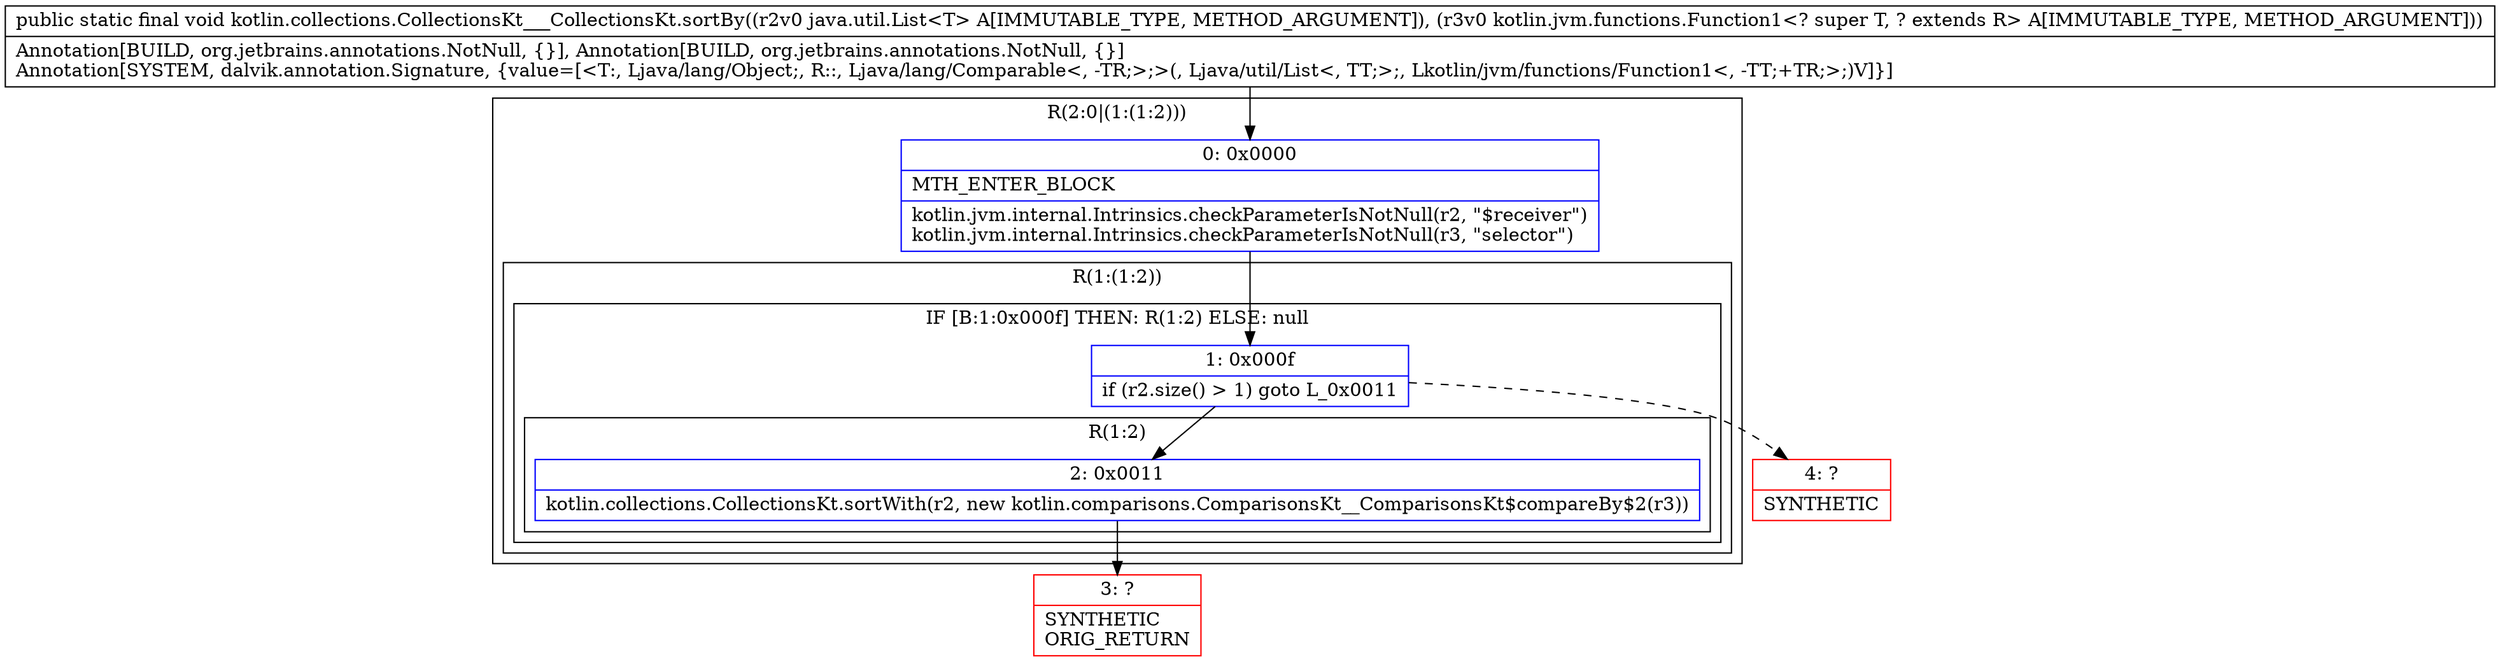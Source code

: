 digraph "CFG forkotlin.collections.CollectionsKt___CollectionsKt.sortBy(Ljava\/util\/List;Lkotlin\/jvm\/functions\/Function1;)V" {
subgraph cluster_Region_194854506 {
label = "R(2:0|(1:(1:2)))";
node [shape=record,color=blue];
Node_0 [shape=record,label="{0\:\ 0x0000|MTH_ENTER_BLOCK\l|kotlin.jvm.internal.Intrinsics.checkParameterIsNotNull(r2, \"$receiver\")\lkotlin.jvm.internal.Intrinsics.checkParameterIsNotNull(r3, \"selector\")\l}"];
subgraph cluster_Region_1034133594 {
label = "R(1:(1:2))";
node [shape=record,color=blue];
subgraph cluster_IfRegion_1098777402 {
label = "IF [B:1:0x000f] THEN: R(1:2) ELSE: null";
node [shape=record,color=blue];
Node_1 [shape=record,label="{1\:\ 0x000f|if (r2.size() \> 1) goto L_0x0011\l}"];
subgraph cluster_Region_2102116437 {
label = "R(1:2)";
node [shape=record,color=blue];
Node_2 [shape=record,label="{2\:\ 0x0011|kotlin.collections.CollectionsKt.sortWith(r2, new kotlin.comparisons.ComparisonsKt__ComparisonsKt$compareBy$2(r3))\l}"];
}
}
}
}
Node_3 [shape=record,color=red,label="{3\:\ ?|SYNTHETIC\lORIG_RETURN\l}"];
Node_4 [shape=record,color=red,label="{4\:\ ?|SYNTHETIC\l}"];
MethodNode[shape=record,label="{public static final void kotlin.collections.CollectionsKt___CollectionsKt.sortBy((r2v0 java.util.List\<T\> A[IMMUTABLE_TYPE, METHOD_ARGUMENT]), (r3v0 kotlin.jvm.functions.Function1\<? super T, ? extends R\> A[IMMUTABLE_TYPE, METHOD_ARGUMENT]))  | Annotation[BUILD, org.jetbrains.annotations.NotNull, \{\}], Annotation[BUILD, org.jetbrains.annotations.NotNull, \{\}]\lAnnotation[SYSTEM, dalvik.annotation.Signature, \{value=[\<T:, Ljava\/lang\/Object;, R::, Ljava\/lang\/Comparable\<, \-TR;\>;\>(, Ljava\/util\/List\<, TT;\>;, Lkotlin\/jvm\/functions\/Function1\<, \-TT;+TR;\>;)V]\}]\l}"];
MethodNode -> Node_0;
Node_0 -> Node_1;
Node_1 -> Node_2;
Node_1 -> Node_4[style=dashed];
Node_2 -> Node_3;
}


